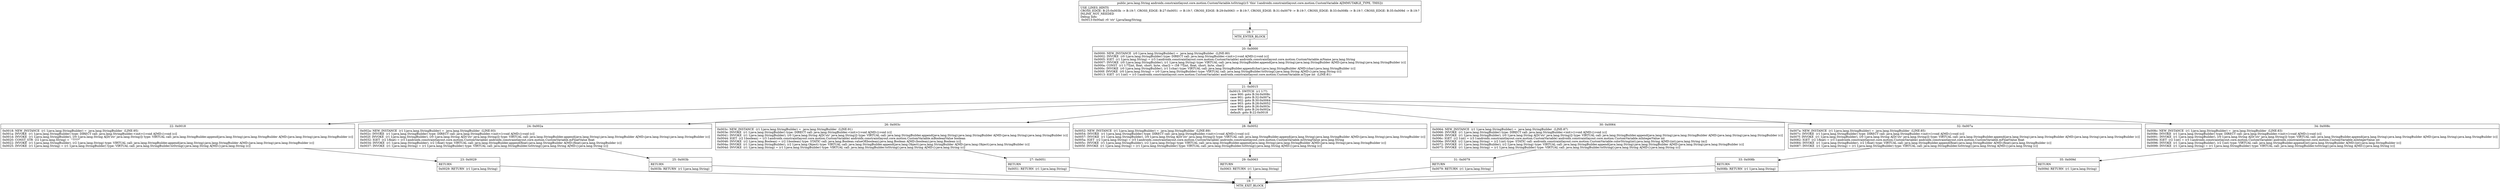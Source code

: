digraph "CFG forandroidx.constraintlayout.core.motion.CustomVariable.toString()Ljava\/lang\/String;" {
Node_18 [shape=record,label="{18\:\ ?|MTH_ENTER_BLOCK\l}"];
Node_20 [shape=record,label="{20\:\ 0x0000|0x0000: NEW_INSTANCE  (r0 I:java.lang.StringBuilder) =  java.lang.StringBuilder  (LINE:80)\l0x0002: INVOKE  (r0 I:java.lang.StringBuilder) type: DIRECT call: java.lang.StringBuilder.\<init\>():void A[MD:():void (c)]\l0x0005: IGET  (r1 I:java.lang.String) = (r3 I:androidx.constraintlayout.core.motion.CustomVariable) androidx.constraintlayout.core.motion.CustomVariable.mName java.lang.String \l0x0007: INVOKE  (r0 I:java.lang.StringBuilder), (r1 I:java.lang.String) type: VIRTUAL call: java.lang.StringBuilder.append(java.lang.String):java.lang.StringBuilder A[MD:(java.lang.String):java.lang.StringBuilder (c)]\l0x000a: CONST  (r1 I:??[int, float, short, byte, char]) = (58 ??[int, float, short, byte, char]) \l0x000c: INVOKE  (r0 I:java.lang.StringBuilder), (r1 I:char) type: VIRTUAL call: java.lang.StringBuilder.append(char):java.lang.StringBuilder A[MD:(char):java.lang.StringBuilder (c)]\l0x000f: INVOKE  (r0 I:java.lang.String) = (r0 I:java.lang.StringBuilder) type: VIRTUAL call: java.lang.StringBuilder.toString():java.lang.String A[MD:():java.lang.String (c)]\l0x0013: IGET  (r1 I:int) = (r3 I:androidx.constraintlayout.core.motion.CustomVariable) androidx.constraintlayout.core.motion.CustomVariable.mType int  (LINE:81)\l}"];
Node_21 [shape=record,label="{21\:\ 0x0015|0x0015: SWITCH  (r1 I:??)\l case 900: goto B:34:0x008c\l case 901: goto B:32:0x007a\l case 902: goto B:30:0x0064\l case 903: goto B:28:0x0052\l case 904: goto B:26:0x003c\l case 905: goto B:24:0x002a\l default: goto B:22:0x0018 \l}"];
Node_22 [shape=record,label="{22\:\ 0x0018|0x0018: NEW_INSTANCE  (r1 I:java.lang.StringBuilder) =  java.lang.StringBuilder  (LINE:95)\l0x001a: INVOKE  (r1 I:java.lang.StringBuilder) type: DIRECT call: java.lang.StringBuilder.\<init\>():void A[MD:():void (c)]\l0x001d: INVOKE  (r1 I:java.lang.StringBuilder), (r0 I:java.lang.String A[D('str' java.lang.String)]) type: VIRTUAL call: java.lang.StringBuilder.append(java.lang.String):java.lang.StringBuilder A[MD:(java.lang.String):java.lang.StringBuilder (c)]\l0x0020: CONST_STR  (r2 I:java.lang.String) =  \"????\" \l0x0022: INVOKE  (r1 I:java.lang.StringBuilder), (r2 I:java.lang.String) type: VIRTUAL call: java.lang.StringBuilder.append(java.lang.String):java.lang.StringBuilder A[MD:(java.lang.String):java.lang.StringBuilder (c)]\l0x0025: INVOKE  (r1 I:java.lang.String) = (r1 I:java.lang.StringBuilder) type: VIRTUAL call: java.lang.StringBuilder.toString():java.lang.String A[MD:():java.lang.String (c)]\l}"];
Node_23 [shape=record,label="{23\:\ 0x0029|RETURN\l|0x0029: RETURN  (r1 I:java.lang.String) \l}"];
Node_19 [shape=record,label="{19\:\ ?|MTH_EXIT_BLOCK\l}"];
Node_24 [shape=record,label="{24\:\ 0x002a|0x002a: NEW_INSTANCE  (r1 I:java.lang.StringBuilder) =  java.lang.StringBuilder  (LINE:93)\l0x002c: INVOKE  (r1 I:java.lang.StringBuilder) type: DIRECT call: java.lang.StringBuilder.\<init\>():void A[MD:():void (c)]\l0x002f: INVOKE  (r1 I:java.lang.StringBuilder), (r0 I:java.lang.String A[D('str' java.lang.String)]) type: VIRTUAL call: java.lang.StringBuilder.append(java.lang.String):java.lang.StringBuilder A[MD:(java.lang.String):java.lang.StringBuilder (c)]\l0x0032: IGET  (r2 I:float) = (r3 I:androidx.constraintlayout.core.motion.CustomVariable) androidx.constraintlayout.core.motion.CustomVariable.mFloatValue float \l0x0034: INVOKE  (r1 I:java.lang.StringBuilder), (r2 I:float) type: VIRTUAL call: java.lang.StringBuilder.append(float):java.lang.StringBuilder A[MD:(float):java.lang.StringBuilder (c)]\l0x0037: INVOKE  (r1 I:java.lang.String) = (r1 I:java.lang.StringBuilder) type: VIRTUAL call: java.lang.StringBuilder.toString():java.lang.String A[MD:():java.lang.String (c)]\l}"];
Node_25 [shape=record,label="{25\:\ 0x003b|RETURN\l|0x003b: RETURN  (r1 I:java.lang.String) \l}"];
Node_26 [shape=record,label="{26\:\ 0x003c|0x003c: NEW_INSTANCE  (r1 I:java.lang.StringBuilder) =  java.lang.StringBuilder  (LINE:91)\l0x003e: INVOKE  (r1 I:java.lang.StringBuilder) type: DIRECT call: java.lang.StringBuilder.\<init\>():void A[MD:():void (c)]\l0x0041: INVOKE  (r1 I:java.lang.StringBuilder), (r0 I:java.lang.String A[D('str' java.lang.String)]) type: VIRTUAL call: java.lang.StringBuilder.append(java.lang.String):java.lang.StringBuilder A[MD:(java.lang.String):java.lang.StringBuilder (c)]\l0x0044: IGET  (r2 I:boolean) = (r3 I:androidx.constraintlayout.core.motion.CustomVariable) androidx.constraintlayout.core.motion.CustomVariable.mBooleanValue boolean \l0x0046: INVOKE  (r2 I:java.lang.Boolean) = (r2 I:boolean) type: STATIC call: java.lang.Boolean.valueOf(boolean):java.lang.Boolean A[MD:(boolean):java.lang.Boolean (c)]\l0x004a: INVOKE  (r1 I:java.lang.StringBuilder), (r2 I:java.lang.Object) type: VIRTUAL call: java.lang.StringBuilder.append(java.lang.Object):java.lang.StringBuilder A[MD:(java.lang.Object):java.lang.StringBuilder (c)]\l0x004d: INVOKE  (r1 I:java.lang.String) = (r1 I:java.lang.StringBuilder) type: VIRTUAL call: java.lang.StringBuilder.toString():java.lang.String A[MD:():java.lang.String (c)]\l}"];
Node_27 [shape=record,label="{27\:\ 0x0051|RETURN\l|0x0051: RETURN  (r1 I:java.lang.String) \l}"];
Node_28 [shape=record,label="{28\:\ 0x0052|0x0052: NEW_INSTANCE  (r1 I:java.lang.StringBuilder) =  java.lang.StringBuilder  (LINE:89)\l0x0054: INVOKE  (r1 I:java.lang.StringBuilder) type: DIRECT call: java.lang.StringBuilder.\<init\>():void A[MD:():void (c)]\l0x0057: INVOKE  (r1 I:java.lang.StringBuilder), (r0 I:java.lang.String A[D('str' java.lang.String)]) type: VIRTUAL call: java.lang.StringBuilder.append(java.lang.String):java.lang.StringBuilder A[MD:(java.lang.String):java.lang.StringBuilder (c)]\l0x005a: IGET  (r2 I:java.lang.String) = (r3 I:androidx.constraintlayout.core.motion.CustomVariable) androidx.constraintlayout.core.motion.CustomVariable.mStringValue java.lang.String \l0x005c: INVOKE  (r1 I:java.lang.StringBuilder), (r2 I:java.lang.String) type: VIRTUAL call: java.lang.StringBuilder.append(java.lang.String):java.lang.StringBuilder A[MD:(java.lang.String):java.lang.StringBuilder (c)]\l0x005f: INVOKE  (r1 I:java.lang.String) = (r1 I:java.lang.StringBuilder) type: VIRTUAL call: java.lang.StringBuilder.toString():java.lang.String A[MD:():java.lang.String (c)]\l}"];
Node_29 [shape=record,label="{29\:\ 0x0063|RETURN\l|0x0063: RETURN  (r1 I:java.lang.String) \l}"];
Node_30 [shape=record,label="{30\:\ 0x0064|0x0064: NEW_INSTANCE  (r1 I:java.lang.StringBuilder) =  java.lang.StringBuilder  (LINE:87)\l0x0066: INVOKE  (r1 I:java.lang.StringBuilder) type: DIRECT call: java.lang.StringBuilder.\<init\>():void A[MD:():void (c)]\l0x0069: INVOKE  (r1 I:java.lang.StringBuilder), (r0 I:java.lang.String A[D('str' java.lang.String)]) type: VIRTUAL call: java.lang.StringBuilder.append(java.lang.String):java.lang.StringBuilder A[MD:(java.lang.String):java.lang.StringBuilder (c)]\l0x006c: IGET  (r2 I:int) = (r3 I:androidx.constraintlayout.core.motion.CustomVariable) androidx.constraintlayout.core.motion.CustomVariable.mIntegerValue int \l0x006e: INVOKE  (r2 I:java.lang.String) = (r2 I:int) type: STATIC call: androidx.constraintlayout.core.motion.CustomVariable.colorString(int):java.lang.String A[MD:(int):java.lang.String (m)]\l0x0072: INVOKE  (r1 I:java.lang.StringBuilder), (r2 I:java.lang.String) type: VIRTUAL call: java.lang.StringBuilder.append(java.lang.String):java.lang.StringBuilder A[MD:(java.lang.String):java.lang.StringBuilder (c)]\l0x0075: INVOKE  (r1 I:java.lang.String) = (r1 I:java.lang.StringBuilder) type: VIRTUAL call: java.lang.StringBuilder.toString():java.lang.String A[MD:():java.lang.String (c)]\l}"];
Node_31 [shape=record,label="{31\:\ 0x0079|RETURN\l|0x0079: RETURN  (r1 I:java.lang.String) \l}"];
Node_32 [shape=record,label="{32\:\ 0x007a|0x007a: NEW_INSTANCE  (r1 I:java.lang.StringBuilder) =  java.lang.StringBuilder  (LINE:85)\l0x007c: INVOKE  (r1 I:java.lang.StringBuilder) type: DIRECT call: java.lang.StringBuilder.\<init\>():void A[MD:():void (c)]\l0x007f: INVOKE  (r1 I:java.lang.StringBuilder), (r0 I:java.lang.String A[D('str' java.lang.String)]) type: VIRTUAL call: java.lang.StringBuilder.append(java.lang.String):java.lang.StringBuilder A[MD:(java.lang.String):java.lang.StringBuilder (c)]\l0x0082: IGET  (r2 I:float) = (r3 I:androidx.constraintlayout.core.motion.CustomVariable) androidx.constraintlayout.core.motion.CustomVariable.mFloatValue float \l0x0084: INVOKE  (r1 I:java.lang.StringBuilder), (r2 I:float) type: VIRTUAL call: java.lang.StringBuilder.append(float):java.lang.StringBuilder A[MD:(float):java.lang.StringBuilder (c)]\l0x0087: INVOKE  (r1 I:java.lang.String) = (r1 I:java.lang.StringBuilder) type: VIRTUAL call: java.lang.StringBuilder.toString():java.lang.String A[MD:():java.lang.String (c)]\l}"];
Node_33 [shape=record,label="{33\:\ 0x008b|RETURN\l|0x008b: RETURN  (r1 I:java.lang.String) \l}"];
Node_34 [shape=record,label="{34\:\ 0x008c|0x008c: NEW_INSTANCE  (r1 I:java.lang.StringBuilder) =  java.lang.StringBuilder  (LINE:83)\l0x008e: INVOKE  (r1 I:java.lang.StringBuilder) type: DIRECT call: java.lang.StringBuilder.\<init\>():void A[MD:():void (c)]\l0x0091: INVOKE  (r1 I:java.lang.StringBuilder), (r0 I:java.lang.String A[D('str' java.lang.String)]) type: VIRTUAL call: java.lang.StringBuilder.append(java.lang.String):java.lang.StringBuilder A[MD:(java.lang.String):java.lang.StringBuilder (c)]\l0x0094: IGET  (r2 I:int) = (r3 I:androidx.constraintlayout.core.motion.CustomVariable) androidx.constraintlayout.core.motion.CustomVariable.mIntegerValue int \l0x0096: INVOKE  (r1 I:java.lang.StringBuilder), (r2 I:int) type: VIRTUAL call: java.lang.StringBuilder.append(int):java.lang.StringBuilder A[MD:(int):java.lang.StringBuilder (c)]\l0x0099: INVOKE  (r1 I:java.lang.String) = (r1 I:java.lang.StringBuilder) type: VIRTUAL call: java.lang.StringBuilder.toString():java.lang.String A[MD:():java.lang.String (c)]\l}"];
Node_35 [shape=record,label="{35\:\ 0x009d|RETURN\l|0x009d: RETURN  (r1 I:java.lang.String) \l}"];
MethodNode[shape=record,label="{public java.lang.String androidx.constraintlayout.core.motion.CustomVariable.toString((r3 'this' I:androidx.constraintlayout.core.motion.CustomVariable A[IMMUTABLE_TYPE, THIS]))  | USE_LINES_HINTS\lCROSS_EDGE: B:25:0x003b \-\> B:19:?, CROSS_EDGE: B:27:0x0051 \-\> B:19:?, CROSS_EDGE: B:29:0x0063 \-\> B:19:?, CROSS_EDGE: B:31:0x0079 \-\> B:19:?, CROSS_EDGE: B:33:0x008b \-\> B:19:?, CROSS_EDGE: B:35:0x009d \-\> B:19:?\lINLINE_NOT_NEEDED\lDebug Info:\l  0x0013\-0x00ad: r0 'str' Ljava\/lang\/String;\l}"];
MethodNode -> Node_18;Node_18 -> Node_20;
Node_20 -> Node_21;
Node_21 -> Node_22;
Node_21 -> Node_24;
Node_21 -> Node_26;
Node_21 -> Node_28;
Node_21 -> Node_30;
Node_21 -> Node_32;
Node_21 -> Node_34;
Node_22 -> Node_23;
Node_23 -> Node_19;
Node_24 -> Node_25;
Node_25 -> Node_19;
Node_26 -> Node_27;
Node_27 -> Node_19;
Node_28 -> Node_29;
Node_29 -> Node_19;
Node_30 -> Node_31;
Node_31 -> Node_19;
Node_32 -> Node_33;
Node_33 -> Node_19;
Node_34 -> Node_35;
Node_35 -> Node_19;
}

